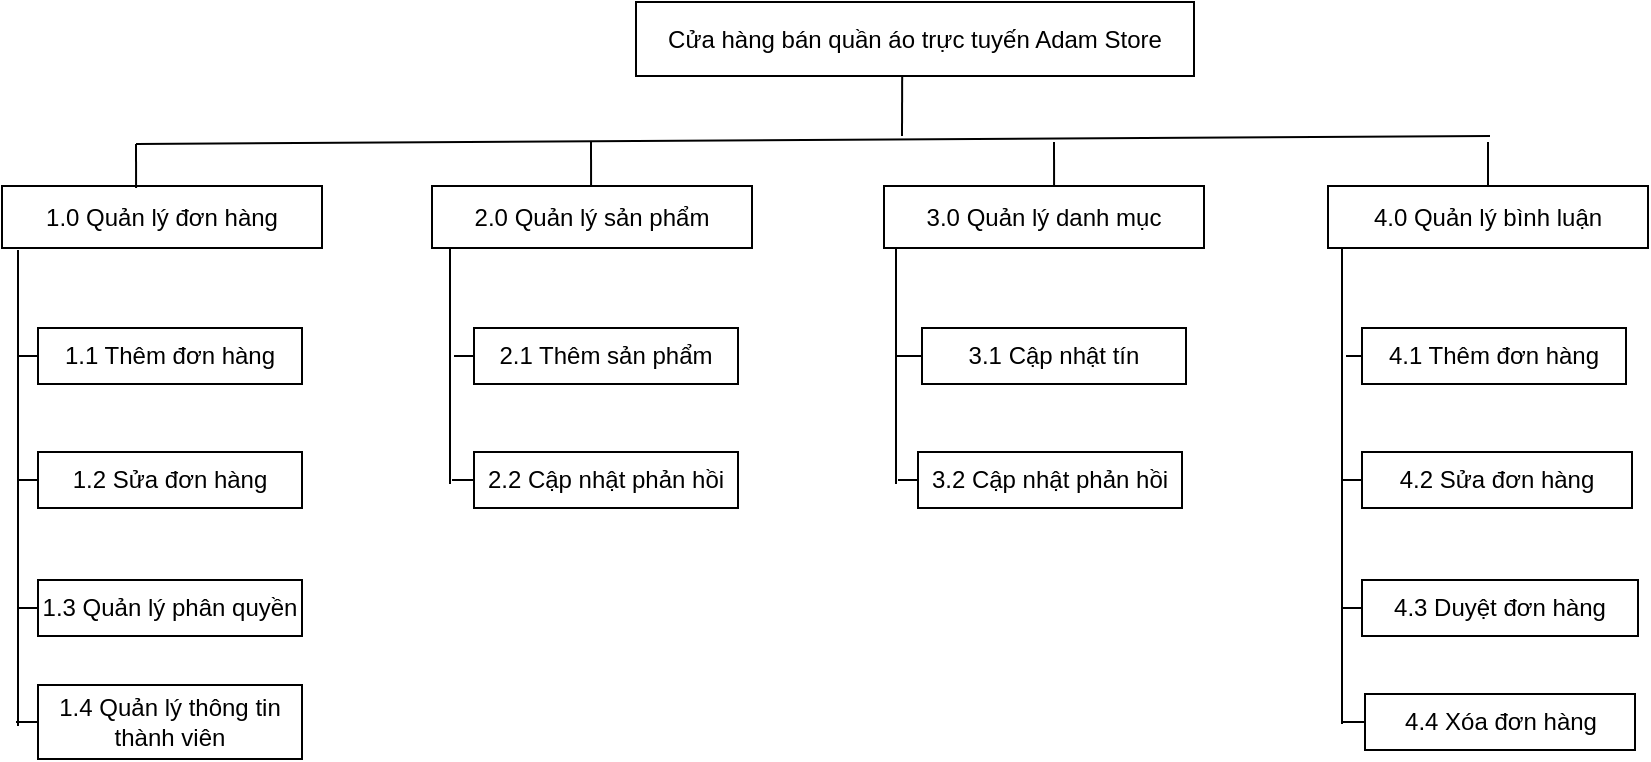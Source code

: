 <mxfile version="20.0.1" type="github">
  <diagram id="Q7r8swIHk41a4yUfuRp7" name="Page-1">
    <mxGraphModel dx="1247" dy="647" grid="0" gridSize="10" guides="1" tooltips="1" connect="1" arrows="1" fold="1" page="1" pageScale="1" pageWidth="827" pageHeight="1169" math="0" shadow="0">
      <root>
        <mxCell id="0" />
        <mxCell id="1" parent="0" />
        <mxCell id="YAWuwkbSx4N-kfHfklyR-1" value="Cửa hàng bán quần áo trực tuyến Adam Store" style="rounded=0;whiteSpace=wrap;html=1;" parent="1" vertex="1">
          <mxGeometry x="401" y="88" width="279" height="37" as="geometry" />
        </mxCell>
        <mxCell id="YAWuwkbSx4N-kfHfklyR-2" value="1.0 Quản lý đơn hàng" style="rounded=0;whiteSpace=wrap;html=1;" parent="1" vertex="1">
          <mxGeometry x="84" y="180" width="160" height="31" as="geometry" />
        </mxCell>
        <mxCell id="YAWuwkbSx4N-kfHfklyR-3" value="2.0 Quản lý sản phẩm" style="rounded=0;whiteSpace=wrap;html=1;" parent="1" vertex="1">
          <mxGeometry x="299" y="180" width="160" height="31" as="geometry" />
        </mxCell>
        <mxCell id="YAWuwkbSx4N-kfHfklyR-4" value="3.0 Quản lý danh mục" style="rounded=0;whiteSpace=wrap;html=1;" parent="1" vertex="1">
          <mxGeometry x="525" y="180" width="160" height="31" as="geometry" />
        </mxCell>
        <mxCell id="YAWuwkbSx4N-kfHfklyR-5" value="4.0 Quản lý bình luận" style="rounded=0;whiteSpace=wrap;html=1;" parent="1" vertex="1">
          <mxGeometry x="747" y="180" width="160" height="31" as="geometry" />
        </mxCell>
        <mxCell id="YAWuwkbSx4N-kfHfklyR-7" value="1.1 Thêm đơn hàng" style="rounded=0;whiteSpace=wrap;html=1;" parent="1" vertex="1">
          <mxGeometry x="102" y="251" width="132" height="28" as="geometry" />
        </mxCell>
        <mxCell id="YAWuwkbSx4N-kfHfklyR-8" value="1.2 Sửa đơn hàng" style="rounded=0;whiteSpace=wrap;html=1;" parent="1" vertex="1">
          <mxGeometry x="102" y="313" width="132" height="28" as="geometry" />
        </mxCell>
        <mxCell id="YAWuwkbSx4N-kfHfklyR-9" value="1.3 Quản lý phân quyền" style="rounded=0;whiteSpace=wrap;html=1;" parent="1" vertex="1">
          <mxGeometry x="102" y="377" width="132" height="28" as="geometry" />
        </mxCell>
        <mxCell id="YAWuwkbSx4N-kfHfklyR-10" value="1.4 Quản lý thông tin thành viên" style="rounded=0;whiteSpace=wrap;html=1;" parent="1" vertex="1">
          <mxGeometry x="102" y="429.5" width="132" height="37" as="geometry" />
        </mxCell>
        <mxCell id="YAWuwkbSx4N-kfHfklyR-11" value="2.1 Thêm sản phẩm" style="rounded=0;whiteSpace=wrap;html=1;" parent="1" vertex="1">
          <mxGeometry x="320" y="251" width="132" height="28" as="geometry" />
        </mxCell>
        <mxCell id="YAWuwkbSx4N-kfHfklyR-12" value="2.2 Cập nhật phản hồi" style="rounded=0;whiteSpace=wrap;html=1;" parent="1" vertex="1">
          <mxGeometry x="320" y="313" width="132" height="28" as="geometry" />
        </mxCell>
        <mxCell id="YAWuwkbSx4N-kfHfklyR-13" value="3.1 Cập nhật tín" style="rounded=0;whiteSpace=wrap;html=1;" parent="1" vertex="1">
          <mxGeometry x="544" y="251" width="132" height="28" as="geometry" />
        </mxCell>
        <mxCell id="YAWuwkbSx4N-kfHfklyR-14" value="3.2 Cập nhật phản hồi" style="rounded=0;whiteSpace=wrap;html=1;" parent="1" vertex="1">
          <mxGeometry x="542" y="313" width="132" height="28" as="geometry" />
        </mxCell>
        <mxCell id="YAWuwkbSx4N-kfHfklyR-15" value="4.1 Thêm đơn hàng" style="rounded=0;whiteSpace=wrap;html=1;" parent="1" vertex="1">
          <mxGeometry x="764" y="251" width="132" height="28" as="geometry" />
        </mxCell>
        <mxCell id="YAWuwkbSx4N-kfHfklyR-16" value="4.2 Sửa đơn hàng" style="rounded=0;whiteSpace=wrap;html=1;" parent="1" vertex="1">
          <mxGeometry x="764" y="313" width="135" height="28" as="geometry" />
        </mxCell>
        <mxCell id="YAWuwkbSx4N-kfHfklyR-17" value="4.3 Duyệt đơn hàng" style="rounded=0;whiteSpace=wrap;html=1;" parent="1" vertex="1">
          <mxGeometry x="764" y="377" width="138" height="28" as="geometry" />
        </mxCell>
        <mxCell id="YAWuwkbSx4N-kfHfklyR-18" value="4.4 Xóa đơn hàng" style="rounded=0;whiteSpace=wrap;html=1;" parent="1" vertex="1">
          <mxGeometry x="765.5" y="434" width="135" height="28" as="geometry" />
        </mxCell>
        <mxCell id="YAWuwkbSx4N-kfHfklyR-22" value="" style="endArrow=none;html=1;rounded=0;entryX=0.477;entryY=1;entryDx=0;entryDy=0;entryPerimeter=0;" parent="1" target="YAWuwkbSx4N-kfHfklyR-1" edge="1">
          <mxGeometry width="50" height="50" relative="1" as="geometry">
            <mxPoint x="534" y="155" as="sourcePoint" />
            <mxPoint x="624" y="377" as="targetPoint" />
          </mxGeometry>
        </mxCell>
        <mxCell id="YAWuwkbSx4N-kfHfklyR-23" value="" style="endArrow=none;html=1;rounded=0;" parent="1" edge="1">
          <mxGeometry width="50" height="50" relative="1" as="geometry">
            <mxPoint x="151" y="159" as="sourcePoint" />
            <mxPoint x="828" y="155" as="targetPoint" />
          </mxGeometry>
        </mxCell>
        <mxCell id="YAWuwkbSx4N-kfHfklyR-25" value="" style="endArrow=none;html=1;rounded=0;" parent="1" edge="1">
          <mxGeometry width="50" height="50" relative="1" as="geometry">
            <mxPoint x="92" y="450" as="sourcePoint" />
            <mxPoint x="92" y="212" as="targetPoint" />
          </mxGeometry>
        </mxCell>
        <mxCell id="YAWuwkbSx4N-kfHfklyR-26" value="" style="endArrow=none;html=1;rounded=0;" parent="1" edge="1">
          <mxGeometry width="50" height="50" relative="1" as="geometry">
            <mxPoint x="754" y="449" as="sourcePoint" />
            <mxPoint x="754" y="211" as="targetPoint" />
          </mxGeometry>
        </mxCell>
        <mxCell id="YAWuwkbSx4N-kfHfklyR-27" value="" style="endArrow=none;html=1;rounded=0;" parent="1" edge="1">
          <mxGeometry width="50" height="50" relative="1" as="geometry">
            <mxPoint x="308" y="329" as="sourcePoint" />
            <mxPoint x="308" y="211" as="targetPoint" />
          </mxGeometry>
        </mxCell>
        <mxCell id="YAWuwkbSx4N-kfHfklyR-28" value="" style="endArrow=none;html=1;rounded=0;" parent="1" edge="1">
          <mxGeometry width="50" height="50" relative="1" as="geometry">
            <mxPoint x="531" y="329" as="sourcePoint" />
            <mxPoint x="531" y="211" as="targetPoint" />
          </mxGeometry>
        </mxCell>
        <mxCell id="YAWuwkbSx4N-kfHfklyR-30" value="" style="endArrow=none;html=1;rounded=0;exitX=0.419;exitY=0.032;exitDx=0;exitDy=0;exitPerimeter=0;" parent="1" source="YAWuwkbSx4N-kfHfklyR-2" edge="1">
          <mxGeometry width="50" height="50" relative="1" as="geometry">
            <mxPoint x="123" y="165" as="sourcePoint" />
            <mxPoint x="151" y="159" as="targetPoint" />
          </mxGeometry>
        </mxCell>
        <mxCell id="YAWuwkbSx4N-kfHfklyR-31" value="" style="endArrow=none;html=1;rounded=0;exitX=0.419;exitY=0.032;exitDx=0;exitDy=0;exitPerimeter=0;" parent="1" edge="1">
          <mxGeometry width="50" height="50" relative="1" as="geometry">
            <mxPoint x="378.54" y="180.002" as="sourcePoint" />
            <mxPoint x="378.5" y="158.01" as="targetPoint" />
          </mxGeometry>
        </mxCell>
        <mxCell id="YAWuwkbSx4N-kfHfklyR-33" value="" style="endArrow=none;html=1;rounded=0;exitX=0.419;exitY=0.032;exitDx=0;exitDy=0;exitPerimeter=0;" parent="1" edge="1">
          <mxGeometry width="50" height="50" relative="1" as="geometry">
            <mxPoint x="610.04" y="180.002" as="sourcePoint" />
            <mxPoint x="610" y="158.01" as="targetPoint" />
          </mxGeometry>
        </mxCell>
        <mxCell id="YAWuwkbSx4N-kfHfklyR-36" value="" style="endArrow=none;html=1;rounded=0;exitX=0.5;exitY=0;exitDx=0;exitDy=0;" parent="1" source="YAWuwkbSx4N-kfHfklyR-5" edge="1">
          <mxGeometry width="50" height="50" relative="1" as="geometry">
            <mxPoint x="574" y="428" as="sourcePoint" />
            <mxPoint x="827" y="158" as="targetPoint" />
          </mxGeometry>
        </mxCell>
        <mxCell id="YAWuwkbSx4N-kfHfklyR-42" value="" style="endArrow=none;html=1;rounded=0;entryX=0;entryY=0.5;entryDx=0;entryDy=0;" parent="1" target="YAWuwkbSx4N-kfHfklyR-15" edge="1">
          <mxGeometry width="50" height="50" relative="1" as="geometry">
            <mxPoint x="756" y="265" as="sourcePoint" />
            <mxPoint x="854" y="296" as="targetPoint" />
          </mxGeometry>
        </mxCell>
        <mxCell id="YAWuwkbSx4N-kfHfklyR-45" value="" style="endArrow=none;html=1;rounded=0;entryX=0;entryY=0.5;entryDx=0;entryDy=0;" parent="1" target="YAWuwkbSx4N-kfHfklyR-18" edge="1">
          <mxGeometry width="50" height="50" relative="1" as="geometry">
            <mxPoint x="754" y="448" as="sourcePoint" />
            <mxPoint x="854" y="296" as="targetPoint" />
          </mxGeometry>
        </mxCell>
        <mxCell id="YAWuwkbSx4N-kfHfklyR-46" value="" style="endArrow=none;html=1;rounded=0;exitX=0;exitY=0.5;exitDx=0;exitDy=0;" parent="1" source="YAWuwkbSx4N-kfHfklyR-16" edge="1">
          <mxGeometry width="50" height="50" relative="1" as="geometry">
            <mxPoint x="804" y="346" as="sourcePoint" />
            <mxPoint x="754" y="327" as="targetPoint" />
          </mxGeometry>
        </mxCell>
        <mxCell id="YAWuwkbSx4N-kfHfklyR-47" value="" style="endArrow=none;html=1;rounded=0;entryX=0;entryY=0.5;entryDx=0;entryDy=0;" parent="1" target="YAWuwkbSx4N-kfHfklyR-17" edge="1">
          <mxGeometry width="50" height="50" relative="1" as="geometry">
            <mxPoint x="754" y="391" as="sourcePoint" />
            <mxPoint x="854" y="296" as="targetPoint" />
          </mxGeometry>
        </mxCell>
        <mxCell id="YAWuwkbSx4N-kfHfklyR-48" value="" style="endArrow=none;html=1;rounded=0;entryX=0;entryY=0.5;entryDx=0;entryDy=0;" parent="1" target="YAWuwkbSx4N-kfHfklyR-13" edge="1">
          <mxGeometry width="50" height="50" relative="1" as="geometry">
            <mxPoint x="531" y="265" as="sourcePoint" />
            <mxPoint x="854" y="296" as="targetPoint" />
          </mxGeometry>
        </mxCell>
        <mxCell id="YAWuwkbSx4N-kfHfklyR-49" value="" style="endArrow=none;html=1;rounded=0;entryX=0;entryY=0.5;entryDx=0;entryDy=0;" parent="1" target="YAWuwkbSx4N-kfHfklyR-14" edge="1">
          <mxGeometry width="50" height="50" relative="1" as="geometry">
            <mxPoint x="532" y="327" as="sourcePoint" />
            <mxPoint x="854" y="296" as="targetPoint" />
          </mxGeometry>
        </mxCell>
        <mxCell id="YAWuwkbSx4N-kfHfklyR-50" value="" style="endArrow=none;html=1;rounded=0;entryX=0;entryY=0.5;entryDx=0;entryDy=0;" parent="1" target="YAWuwkbSx4N-kfHfklyR-11" edge="1">
          <mxGeometry width="50" height="50" relative="1" as="geometry">
            <mxPoint x="310" y="265" as="sourcePoint" />
            <mxPoint x="567" y="296" as="targetPoint" />
          </mxGeometry>
        </mxCell>
        <mxCell id="YAWuwkbSx4N-kfHfklyR-51" value="" style="endArrow=none;html=1;rounded=0;entryX=0;entryY=0.5;entryDx=0;entryDy=0;" parent="1" target="YAWuwkbSx4N-kfHfklyR-12" edge="1">
          <mxGeometry width="50" height="50" relative="1" as="geometry">
            <mxPoint x="309" y="327" as="sourcePoint" />
            <mxPoint x="567" y="296" as="targetPoint" />
          </mxGeometry>
        </mxCell>
        <mxCell id="YAWuwkbSx4N-kfHfklyR-53" style="edgeStyle=orthogonalEdgeStyle;rounded=0;orthogonalLoop=1;jettySize=auto;html=1;exitX=0.5;exitY=1;exitDx=0;exitDy=0;" parent="1" source="YAWuwkbSx4N-kfHfklyR-12" target="YAWuwkbSx4N-kfHfklyR-12" edge="1">
          <mxGeometry relative="1" as="geometry" />
        </mxCell>
        <mxCell id="YAWuwkbSx4N-kfHfklyR-54" value="" style="endArrow=none;html=1;rounded=0;exitX=0;exitY=0.5;exitDx=0;exitDy=0;" parent="1" source="YAWuwkbSx4N-kfHfklyR-10" edge="1">
          <mxGeometry width="50" height="50" relative="1" as="geometry">
            <mxPoint x="517" y="346" as="sourcePoint" />
            <mxPoint x="91" y="448" as="targetPoint" />
          </mxGeometry>
        </mxCell>
        <mxCell id="YAWuwkbSx4N-kfHfklyR-55" value="" style="endArrow=none;html=1;rounded=0;entryX=0;entryY=0.5;entryDx=0;entryDy=0;" parent="1" target="YAWuwkbSx4N-kfHfklyR-9" edge="1">
          <mxGeometry width="50" height="50" relative="1" as="geometry">
            <mxPoint x="92" y="391" as="sourcePoint" />
            <mxPoint x="567" y="296" as="targetPoint" />
          </mxGeometry>
        </mxCell>
        <mxCell id="YAWuwkbSx4N-kfHfklyR-56" value="" style="endArrow=none;html=1;rounded=0;entryX=0;entryY=0.5;entryDx=0;entryDy=0;" parent="1" target="YAWuwkbSx4N-kfHfklyR-7" edge="1">
          <mxGeometry width="50" height="50" relative="1" as="geometry">
            <mxPoint x="92" y="265" as="sourcePoint" />
            <mxPoint x="567" y="296" as="targetPoint" />
          </mxGeometry>
        </mxCell>
        <mxCell id="YAWuwkbSx4N-kfHfklyR-57" value="" style="endArrow=none;html=1;rounded=0;entryX=0;entryY=0.5;entryDx=0;entryDy=0;" parent="1" target="YAWuwkbSx4N-kfHfklyR-8" edge="1">
          <mxGeometry width="50" height="50" relative="1" as="geometry">
            <mxPoint x="92" y="327" as="sourcePoint" />
            <mxPoint x="567" y="296" as="targetPoint" />
          </mxGeometry>
        </mxCell>
      </root>
    </mxGraphModel>
  </diagram>
</mxfile>
